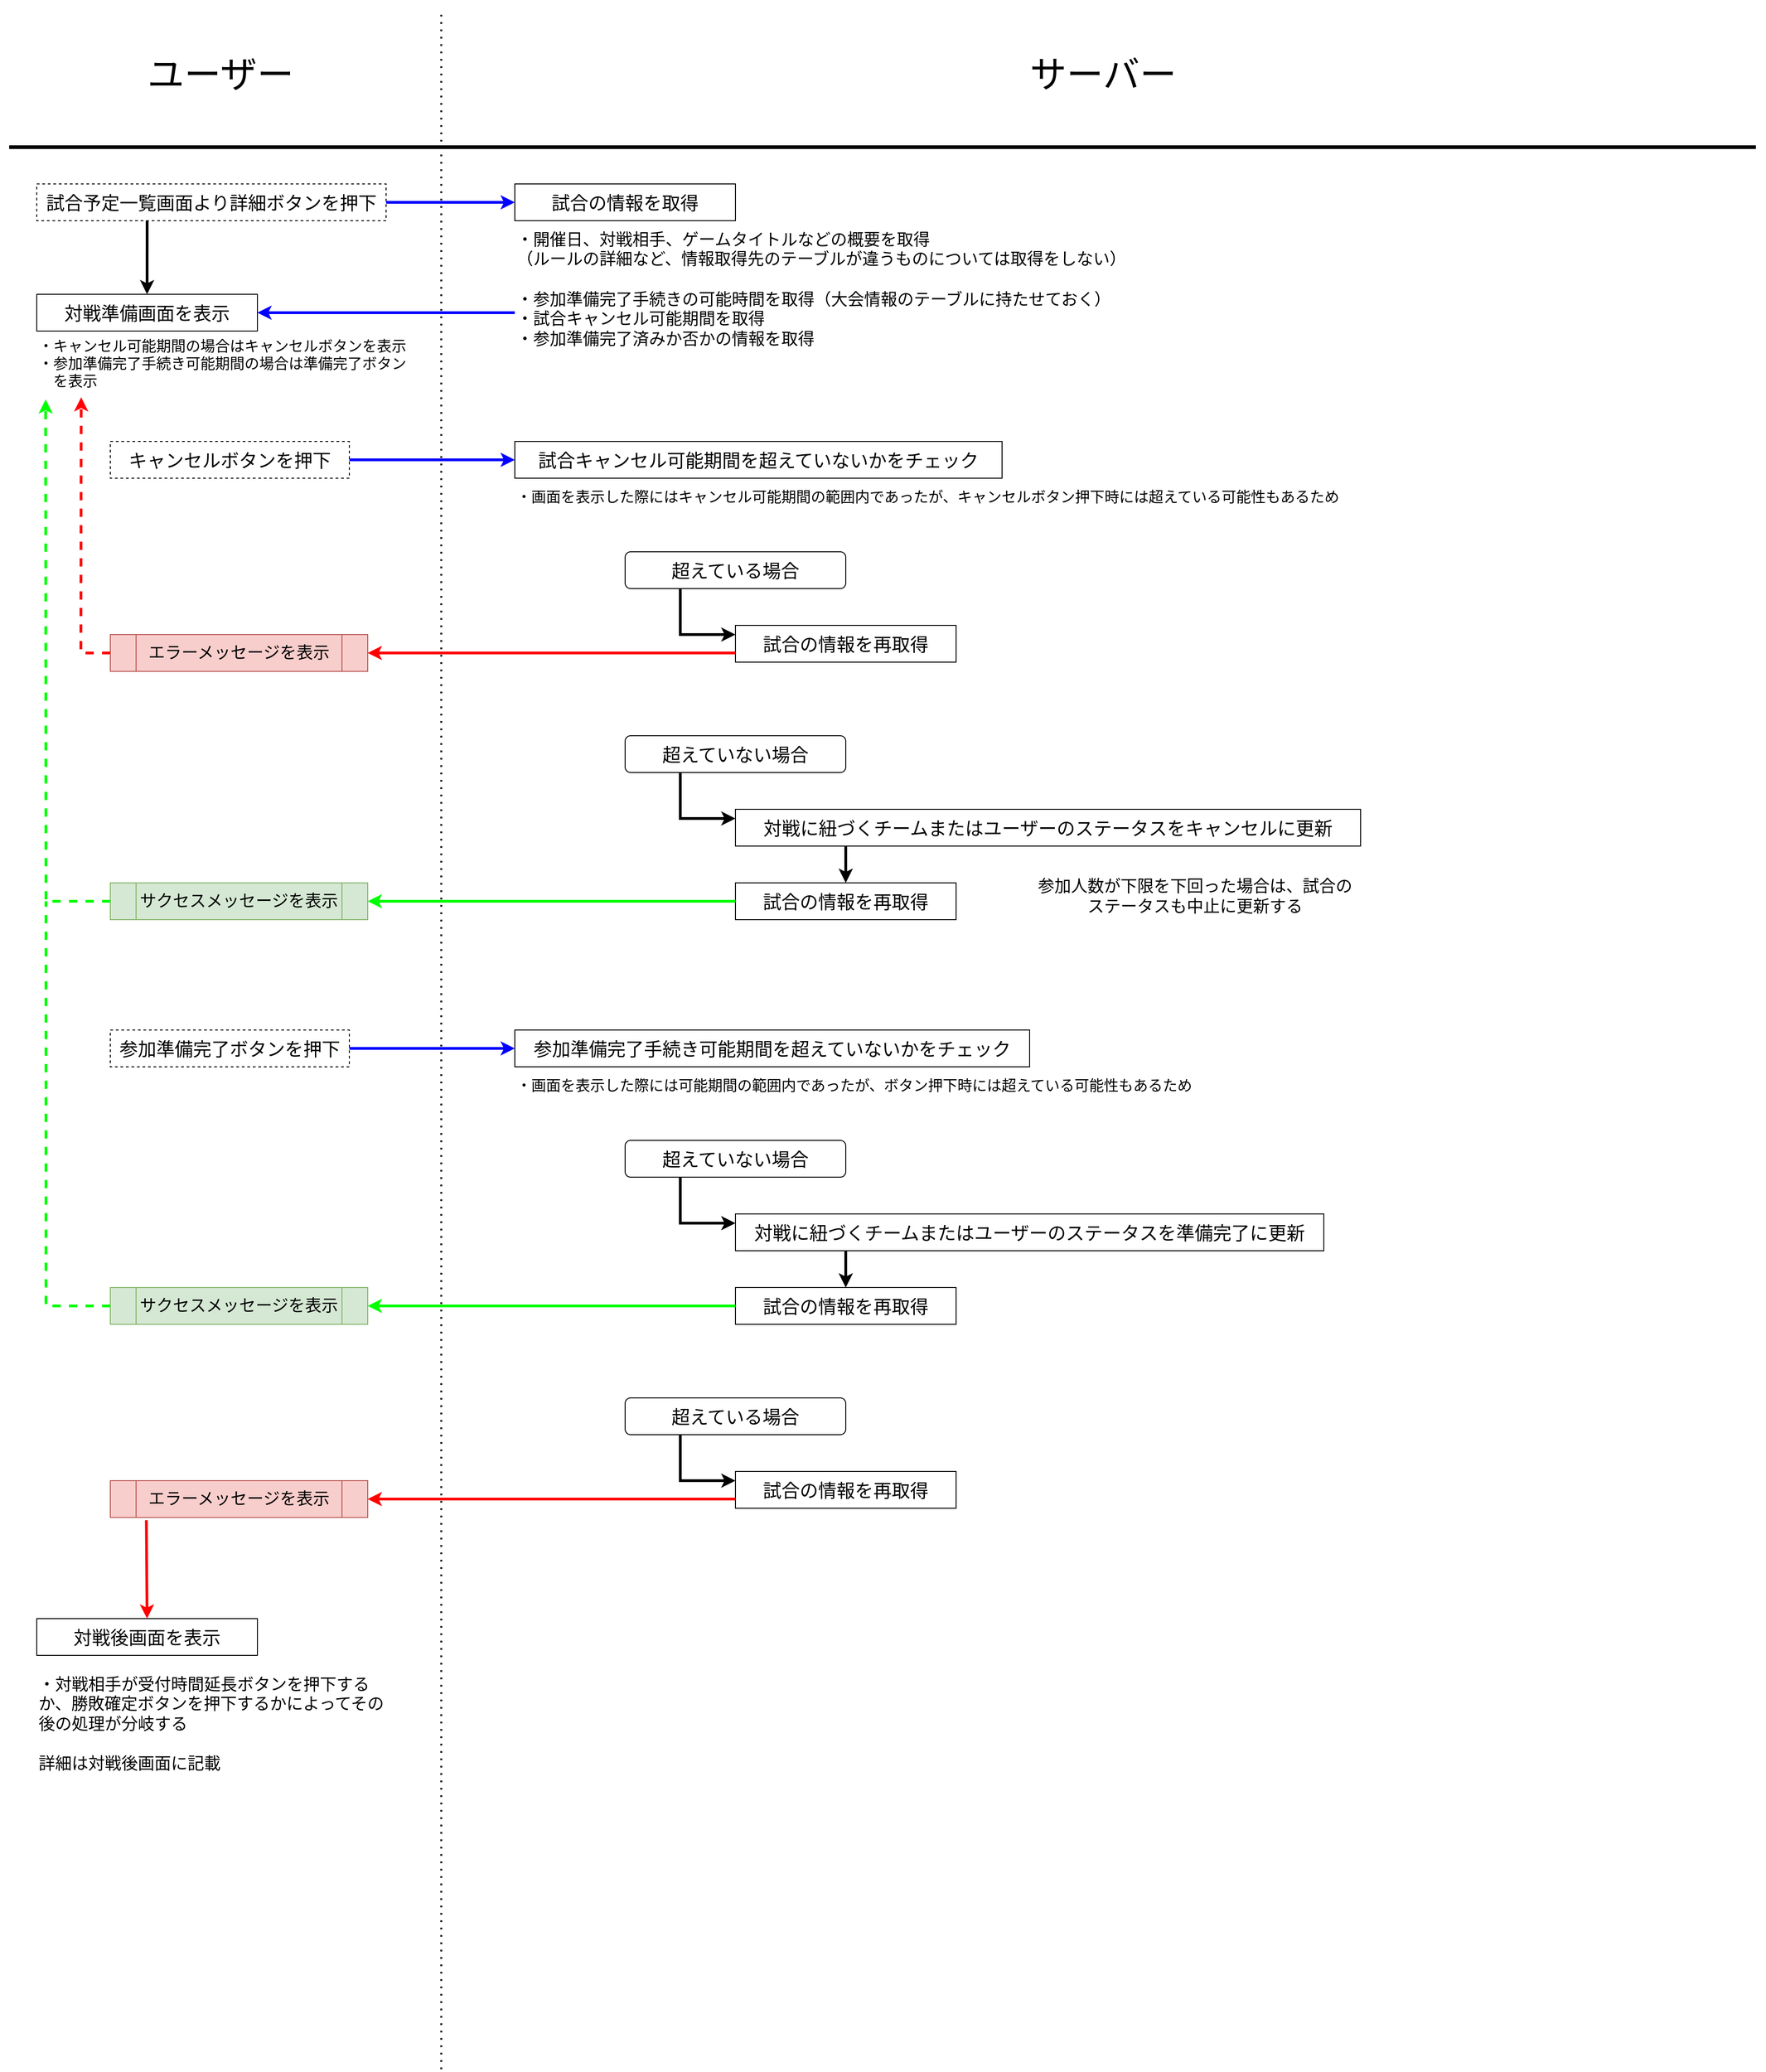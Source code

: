 <mxfile version="20.2.3" type="device"><diagram name="対戦前の参加準備" id="1UEimCJ06rVjTFFncBrc"><mxGraphModel dx="976" dy="635" grid="1" gridSize="10" guides="1" tooltips="1" connect="1" arrows="1" fold="1" page="1" pageScale="1" pageWidth="1920" pageHeight="1200" background="none" math="0" shadow="0"><root><mxCell id="irrqL4z2XPsDJClaLvtr-0"/><mxCell id="irrqL4z2XPsDJClaLvtr-1" parent="irrqL4z2XPsDJClaLvtr-0"/><mxCell id="irrqL4z2XPsDJClaLvtr-2" value="" style="endArrow=none;html=1;rounded=0;strokeWidth=4;" parent="irrqL4z2XPsDJClaLvtr-1" edge="1"><mxGeometry width="50" height="50" relative="1" as="geometry"><mxPoint x="10" y="160" as="sourcePoint"/><mxPoint x="1910" y="160" as="targetPoint"/></mxGeometry></mxCell><mxCell id="irrqL4z2XPsDJClaLvtr-3" value="" style="endArrow=none;dashed=1;html=1;dashPattern=1 3;strokeWidth=2;rounded=0;" parent="irrqL4z2XPsDJClaLvtr-1" edge="1"><mxGeometry width="50" height="50" relative="1" as="geometry"><mxPoint x="480" y="2250" as="sourcePoint"/><mxPoint x="480" y="10" as="targetPoint"/></mxGeometry></mxCell><mxCell id="irrqL4z2XPsDJClaLvtr-4" value="ユーザー" style="text;html=1;strokeColor=none;fillColor=none;align=center;verticalAlign=middle;whiteSpace=wrap;rounded=0;fontSize=40;" parent="irrqL4z2XPsDJClaLvtr-1" vertex="1"><mxGeometry width="480" height="160" as="geometry"/></mxCell><mxCell id="irrqL4z2XPsDJClaLvtr-5" value="サーバー" style="text;html=1;strokeColor=none;fillColor=none;align=center;verticalAlign=middle;whiteSpace=wrap;rounded=0;fontSize=40;" parent="irrqL4z2XPsDJClaLvtr-1" vertex="1"><mxGeometry x="480" width="1440" height="160" as="geometry"/></mxCell><mxCell id="15qTFJkBDRJvAFaSvA17-1" value="試合予定一覧画面より詳細ボタンを押下" style="rounded=0;whiteSpace=wrap;html=1;dashed=1;fontSize=20;" parent="irrqL4z2XPsDJClaLvtr-1" vertex="1"><mxGeometry x="40" y="200" width="380" height="40" as="geometry"/></mxCell><mxCell id="15qTFJkBDRJvAFaSvA17-2" value="" style="endArrow=classic;html=1;rounded=0;fontSize=20;strokeWidth=3;strokeColor=#0000FF;" parent="irrqL4z2XPsDJClaLvtr-1" edge="1"><mxGeometry width="50" height="50" relative="1" as="geometry"><mxPoint x="420" y="220" as="sourcePoint"/><mxPoint x="560" y="220" as="targetPoint"/></mxGeometry></mxCell><mxCell id="15qTFJkBDRJvAFaSvA17-3" value="試合の情報を取得" style="rounded=0;whiteSpace=wrap;html=1;fontSize=20;" parent="irrqL4z2XPsDJClaLvtr-1" vertex="1"><mxGeometry x="560" y="200" width="240" height="40" as="geometry"/></mxCell><mxCell id="15qTFJkBDRJvAFaSvA17-4" value="・開催日、対戦相手、ゲームタイトルなどの概要を取得&lt;br&gt;（ルールの詳細など、情報取得先のテーブルが違うものについては取得をしない）&lt;br&gt;&lt;br&gt;・参加準備完了手続きの可能時間を取得（大会情報のテーブルに持たせておく）&lt;br&gt;・試合キャンセル可能期間を取得&lt;br&gt;・参加準備完了済みか否かの情報を取得" style="text;html=1;strokeColor=none;fillColor=none;align=left;verticalAlign=middle;whiteSpace=wrap;rounded=0;fontSize=18;" parent="irrqL4z2XPsDJClaLvtr-1" vertex="1"><mxGeometry x="560" y="300" width="840" height="30" as="geometry"/></mxCell><mxCell id="15qTFJkBDRJvAFaSvA17-6" value="対戦準備画面を表示" style="rounded=0;whiteSpace=wrap;html=1;fontSize=20;" parent="irrqL4z2XPsDJClaLvtr-1" vertex="1"><mxGeometry x="40" y="320" width="240" height="40" as="geometry"/></mxCell><mxCell id="15qTFJkBDRJvAFaSvA17-7" value="" style="endArrow=classic;html=1;rounded=0;fontSize=18;strokeColor=#0000FF;strokeWidth=3;entryX=1;entryY=0.5;entryDx=0;entryDy=0;" parent="irrqL4z2XPsDJClaLvtr-1" target="15qTFJkBDRJvAFaSvA17-6" edge="1"><mxGeometry width="50" height="50" relative="1" as="geometry"><mxPoint x="560" y="340" as="sourcePoint"/><mxPoint x="690" y="390" as="targetPoint"/></mxGeometry></mxCell><mxCell id="15qTFJkBDRJvAFaSvA17-8" value="" style="endArrow=classic;html=1;rounded=0;fontSize=18;strokeColor=#000000;strokeWidth=3;exitX=0.316;exitY=1;exitDx=0;exitDy=0;entryX=0.5;entryY=0;entryDx=0;entryDy=0;exitPerimeter=0;" parent="irrqL4z2XPsDJClaLvtr-1" source="15qTFJkBDRJvAFaSvA17-1" target="15qTFJkBDRJvAFaSvA17-6" edge="1"><mxGeometry width="50" height="50" relative="1" as="geometry"><mxPoint x="640" y="440" as="sourcePoint"/><mxPoint x="690" y="390" as="targetPoint"/></mxGeometry></mxCell><mxCell id="15qTFJkBDRJvAFaSvA17-11" value="・キャンセル可能期間の場合はキャンセルボタンを表示&lt;br&gt;・参加準備完了手続き可能期間の場合は準備完了ボタン&lt;br&gt;　を表示" style="text;html=1;strokeColor=none;fillColor=none;align=left;verticalAlign=middle;whiteSpace=wrap;rounded=0;fontSize=16;" parent="irrqL4z2XPsDJClaLvtr-1" vertex="1"><mxGeometry x="40" y="360" width="420" height="70" as="geometry"/></mxCell><mxCell id="15qTFJkBDRJvAFaSvA17-12" value="キャンセルボタンを押下" style="rounded=0;whiteSpace=wrap;html=1;dashed=1;fontSize=20;" parent="irrqL4z2XPsDJClaLvtr-1" vertex="1"><mxGeometry x="120" y="480" width="260" height="40" as="geometry"/></mxCell><mxCell id="15qTFJkBDRJvAFaSvA17-13" value="試合キャンセル可能期間を超えていないかをチェック" style="rounded=0;whiteSpace=wrap;html=1;fontSize=20;" parent="irrqL4z2XPsDJClaLvtr-1" vertex="1"><mxGeometry x="560" y="480" width="530" height="40" as="geometry"/></mxCell><mxCell id="DGAgbBjqg2IbwNLsTBvK-1" value="超えている場合" style="rounded=1;whiteSpace=wrap;html=1;fontSize=20;" parent="irrqL4z2XPsDJClaLvtr-1" vertex="1"><mxGeometry x="680" y="600" width="240" height="40" as="geometry"/></mxCell><mxCell id="DGAgbBjqg2IbwNLsTBvK-2" value="・画面を表示した際にはキャンセル可能期間の範囲内であったが、キャンセルボタン押下時には超えている可能性もあるため" style="text;html=1;strokeColor=none;fillColor=none;align=left;verticalAlign=middle;whiteSpace=wrap;rounded=0;fontSize=16;" parent="irrqL4z2XPsDJClaLvtr-1" vertex="1"><mxGeometry x="560" y="520" width="920" height="40" as="geometry"/></mxCell><mxCell id="DGAgbBjqg2IbwNLsTBvK-3" value="試合の情報を再取得" style="rounded=0;whiteSpace=wrap;html=1;fontSize=20;" parent="irrqL4z2XPsDJClaLvtr-1" vertex="1"><mxGeometry x="800" y="680" width="240" height="40" as="geometry"/></mxCell><mxCell id="DGAgbBjqg2IbwNLsTBvK-4" value="" style="endArrow=classic;html=1;rounded=0;fontSize=20;strokeWidth=3;strokeColor=#0000FF;exitX=1;exitY=0.5;exitDx=0;exitDy=0;entryX=0;entryY=0.5;entryDx=0;entryDy=0;" parent="irrqL4z2XPsDJClaLvtr-1" source="15qTFJkBDRJvAFaSvA17-12" target="15qTFJkBDRJvAFaSvA17-13" edge="1"><mxGeometry width="50" height="50" relative="1" as="geometry"><mxPoint x="570" y="600" as="sourcePoint"/><mxPoint x="620" y="550" as="targetPoint"/></mxGeometry></mxCell><mxCell id="DGAgbBjqg2IbwNLsTBvK-5" value="" style="endArrow=classic;html=1;rounded=0;fontSize=20;strokeColor=#000000;strokeWidth=3;entryX=0;entryY=0.25;entryDx=0;entryDy=0;exitX=0.25;exitY=1;exitDx=0;exitDy=0;" parent="irrqL4z2XPsDJClaLvtr-1" source="DGAgbBjqg2IbwNLsTBvK-1" target="DGAgbBjqg2IbwNLsTBvK-3" edge="1"><mxGeometry width="50" height="50" relative="1" as="geometry"><mxPoint x="570" y="600" as="sourcePoint"/><mxPoint x="620" y="550" as="targetPoint"/><Array as="points"><mxPoint x="740" y="690"/></Array></mxGeometry></mxCell><mxCell id="DGAgbBjqg2IbwNLsTBvK-6" value="エラーメッセージを表示" style="shape=process;whiteSpace=wrap;html=1;backgroundOutline=1;fontSize=18;fillColor=#f8cecc;strokeColor=#b85450;" parent="irrqL4z2XPsDJClaLvtr-1" vertex="1"><mxGeometry x="120" y="690" width="280" height="40" as="geometry"/></mxCell><mxCell id="DGAgbBjqg2IbwNLsTBvK-7" value="サクセスメッセージを表示" style="shape=process;whiteSpace=wrap;html=1;backgroundOutline=1;fontSize=18;fillColor=#d5e8d4;strokeColor=#82b366;" parent="irrqL4z2XPsDJClaLvtr-1" vertex="1"><mxGeometry x="120" y="960" width="280" height="40" as="geometry"/></mxCell><mxCell id="DGAgbBjqg2IbwNLsTBvK-8" value="" style="endArrow=classic;html=1;rounded=0;fontSize=18;strokeColor=#FF0000;strokeWidth=3;exitX=0;exitY=0.75;exitDx=0;exitDy=0;entryX=1;entryY=0.5;entryDx=0;entryDy=0;" parent="irrqL4z2XPsDJClaLvtr-1" source="DGAgbBjqg2IbwNLsTBvK-3" target="DGAgbBjqg2IbwNLsTBvK-6" edge="1"><mxGeometry width="50" height="50" relative="1" as="geometry"><mxPoint x="580" y="750" as="sourcePoint"/><mxPoint x="410" y="710" as="targetPoint"/></mxGeometry></mxCell><mxCell id="DGAgbBjqg2IbwNLsTBvK-9" value="" style="endArrow=classic;html=1;rounded=0;fontSize=18;strokeColor=#FF0000;strokeWidth=3;exitX=0;exitY=0.5;exitDx=0;exitDy=0;entryX=0.115;entryY=1.028;entryDx=0;entryDy=0;entryPerimeter=0;dashed=1;" parent="irrqL4z2XPsDJClaLvtr-1" source="DGAgbBjqg2IbwNLsTBvK-6" target="15qTFJkBDRJvAFaSvA17-11" edge="1"><mxGeometry width="50" height="50" relative="1" as="geometry"><mxPoint x="480" y="600" as="sourcePoint"/><mxPoint x="530" y="550" as="targetPoint"/><Array as="points"><mxPoint x="88" y="710"/></Array></mxGeometry></mxCell><mxCell id="DGAgbBjqg2IbwNLsTBvK-10" value="超えていない場合" style="rounded=1;whiteSpace=wrap;html=1;fontSize=20;" parent="irrqL4z2XPsDJClaLvtr-1" vertex="1"><mxGeometry x="680" y="800" width="240" height="40" as="geometry"/></mxCell><mxCell id="DGAgbBjqg2IbwNLsTBvK-12" value="" style="endArrow=classic;html=1;rounded=0;fontSize=20;strokeColor=#000000;strokeWidth=3;entryX=0;entryY=0.25;entryDx=0;entryDy=0;exitX=0.25;exitY=1;exitDx=0;exitDy=0;" parent="irrqL4z2XPsDJClaLvtr-1" edge="1"><mxGeometry width="50" height="50" relative="1" as="geometry"><mxPoint x="740" y="840" as="sourcePoint"/><mxPoint x="800" y="890" as="targetPoint"/><Array as="points"><mxPoint x="740" y="890"/></Array></mxGeometry></mxCell><mxCell id="DGAgbBjqg2IbwNLsTBvK-13" value="試合の情報を再取得" style="rounded=0;whiteSpace=wrap;html=1;fontSize=20;" parent="irrqL4z2XPsDJClaLvtr-1" vertex="1"><mxGeometry x="800" y="960" width="240" height="40" as="geometry"/></mxCell><mxCell id="DGAgbBjqg2IbwNLsTBvK-14" value="" style="endArrow=classic;html=1;rounded=0;fontSize=18;strokeColor=#000000;strokeWidth=3;entryX=0.5;entryY=0;entryDx=0;entryDy=0;" parent="irrqL4z2XPsDJClaLvtr-1" target="DGAgbBjqg2IbwNLsTBvK-13" edge="1"><mxGeometry width="50" height="50" relative="1" as="geometry"><mxPoint x="920" y="920" as="sourcePoint"/><mxPoint x="660" y="720" as="targetPoint"/></mxGeometry></mxCell><mxCell id="DGAgbBjqg2IbwNLsTBvK-15" value="" style="endArrow=classic;html=1;rounded=0;fontSize=18;strokeColor=#00FF00;strokeWidth=3;entryX=1;entryY=0.5;entryDx=0;entryDy=0;exitX=0;exitY=0.5;exitDx=0;exitDy=0;" parent="irrqL4z2XPsDJClaLvtr-1" source="DGAgbBjqg2IbwNLsTBvK-13" target="DGAgbBjqg2IbwNLsTBvK-7" edge="1"><mxGeometry width="50" height="50" relative="1" as="geometry"><mxPoint x="730" y="740" as="sourcePoint"/><mxPoint x="780" y="690" as="targetPoint"/></mxGeometry></mxCell><mxCell id="DGAgbBjqg2IbwNLsTBvK-16" value="" style="endArrow=classic;html=1;rounded=0;fontSize=18;strokeColor=#00FF00;strokeWidth=3;entryX=0.023;entryY=1.061;entryDx=0;entryDy=0;entryPerimeter=0;exitX=0;exitY=0.5;exitDx=0;exitDy=0;dashed=1;" parent="irrqL4z2XPsDJClaLvtr-1" source="DGAgbBjqg2IbwNLsTBvK-7" target="15qTFJkBDRJvAFaSvA17-11" edge="1"><mxGeometry width="50" height="50" relative="1" as="geometry"><mxPoint x="460" y="820" as="sourcePoint"/><mxPoint x="510" y="770" as="targetPoint"/><Array as="points"><mxPoint x="50" y="980"/></Array></mxGeometry></mxCell><mxCell id="DGAgbBjqg2IbwNLsTBvK-17" value="参加準備完了ボタンを押下" style="rounded=0;whiteSpace=wrap;html=1;dashed=1;fontSize=20;" parent="irrqL4z2XPsDJClaLvtr-1" vertex="1"><mxGeometry x="120" y="1120" width="260" height="40" as="geometry"/></mxCell><mxCell id="DGAgbBjqg2IbwNLsTBvK-18" value="参加準備完了手続き可能期間を超えていないかをチェック" style="rounded=0;whiteSpace=wrap;html=1;fontSize=20;" parent="irrqL4z2XPsDJClaLvtr-1" vertex="1"><mxGeometry x="560" y="1120" width="560" height="40" as="geometry"/></mxCell><mxCell id="DGAgbBjqg2IbwNLsTBvK-19" value="・画面を表示した際には可能期間の範囲内であったが、ボタン押下時には超えている可能性もあるため" style="text;html=1;strokeColor=none;fillColor=none;align=left;verticalAlign=middle;whiteSpace=wrap;rounded=0;fontSize=16;" parent="irrqL4z2XPsDJClaLvtr-1" vertex="1"><mxGeometry x="560" y="1160" width="920" height="40" as="geometry"/></mxCell><mxCell id="DGAgbBjqg2IbwNLsTBvK-20" value="超えている場合" style="rounded=1;whiteSpace=wrap;html=1;fontSize=20;" parent="irrqL4z2XPsDJClaLvtr-1" vertex="1"><mxGeometry x="680" y="1520" width="240" height="40" as="geometry"/></mxCell><mxCell id="DGAgbBjqg2IbwNLsTBvK-21" value="試合の情報を再取得" style="rounded=0;whiteSpace=wrap;html=1;fontSize=20;" parent="irrqL4z2XPsDJClaLvtr-1" vertex="1"><mxGeometry x="800" y="1600" width="240" height="40" as="geometry"/></mxCell><mxCell id="DGAgbBjqg2IbwNLsTBvK-22" value="" style="endArrow=classic;html=1;rounded=0;fontSize=20;strokeColor=#000000;strokeWidth=3;entryX=0;entryY=0.25;entryDx=0;entryDy=0;exitX=0.25;exitY=1;exitDx=0;exitDy=0;" parent="irrqL4z2XPsDJClaLvtr-1" source="DGAgbBjqg2IbwNLsTBvK-20" target="DGAgbBjqg2IbwNLsTBvK-21" edge="1"><mxGeometry width="50" height="50" relative="1" as="geometry"><mxPoint x="570" y="1520" as="sourcePoint"/><mxPoint x="620" y="1470" as="targetPoint"/><Array as="points"><mxPoint x="740" y="1610"/></Array></mxGeometry></mxCell><mxCell id="DGAgbBjqg2IbwNLsTBvK-23" value="" style="endArrow=classic;html=1;rounded=0;fontSize=18;strokeColor=#FF0000;strokeWidth=3;exitX=0;exitY=0.75;exitDx=0;exitDy=0;entryX=1;entryY=0.5;entryDx=0;entryDy=0;" parent="irrqL4z2XPsDJClaLvtr-1" edge="1"><mxGeometry width="50" height="50" relative="1" as="geometry"><mxPoint x="800" y="1630" as="sourcePoint"/><mxPoint x="400" y="1630" as="targetPoint"/></mxGeometry></mxCell><mxCell id="DGAgbBjqg2IbwNLsTBvK-24" value="エラーメッセージを表示" style="shape=process;whiteSpace=wrap;html=1;backgroundOutline=1;fontSize=18;fillColor=#f8cecc;strokeColor=#b85450;" parent="irrqL4z2XPsDJClaLvtr-1" vertex="1"><mxGeometry x="120" y="1610" width="280" height="40" as="geometry"/></mxCell><mxCell id="DGAgbBjqg2IbwNLsTBvK-25" value="超えていない場合" style="rounded=1;whiteSpace=wrap;html=1;fontSize=20;" parent="irrqL4z2XPsDJClaLvtr-1" vertex="1"><mxGeometry x="680" y="1240" width="240" height="40" as="geometry"/></mxCell><mxCell id="DGAgbBjqg2IbwNLsTBvK-26" value="対戦に紐づくチームまたはユーザーのステータスを準備完了に更新" style="rounded=0;whiteSpace=wrap;html=1;fontSize=20;" parent="irrqL4z2XPsDJClaLvtr-1" vertex="1"><mxGeometry x="800" y="1320" width="640" height="40" as="geometry"/></mxCell><mxCell id="DGAgbBjqg2IbwNLsTBvK-27" value="" style="endArrow=classic;html=1;rounded=0;fontSize=20;strokeColor=#000000;strokeWidth=3;entryX=0;entryY=0.25;entryDx=0;entryDy=0;exitX=0.25;exitY=1;exitDx=0;exitDy=0;" parent="irrqL4z2XPsDJClaLvtr-1" edge="1"><mxGeometry width="50" height="50" relative="1" as="geometry"><mxPoint x="740" y="1280" as="sourcePoint"/><mxPoint x="800" y="1330" as="targetPoint"/><Array as="points"><mxPoint x="740" y="1330"/></Array></mxGeometry></mxCell><mxCell id="DGAgbBjqg2IbwNLsTBvK-28" value="試合の情報を再取得" style="rounded=0;whiteSpace=wrap;html=1;fontSize=20;" parent="irrqL4z2XPsDJClaLvtr-1" vertex="1"><mxGeometry x="800" y="1400" width="240" height="40" as="geometry"/></mxCell><mxCell id="DGAgbBjqg2IbwNLsTBvK-29" value="" style="endArrow=classic;html=1;rounded=0;fontSize=18;strokeColor=#000000;strokeWidth=3;entryX=0.5;entryY=0;entryDx=0;entryDy=0;" parent="irrqL4z2XPsDJClaLvtr-1" target="DGAgbBjqg2IbwNLsTBvK-28" edge="1"><mxGeometry width="50" height="50" relative="1" as="geometry"><mxPoint x="920" y="1360" as="sourcePoint"/><mxPoint x="660" y="1160" as="targetPoint"/></mxGeometry></mxCell><mxCell id="DGAgbBjqg2IbwNLsTBvK-30" value="" style="endArrow=classic;html=1;rounded=0;fontSize=18;strokeColor=#00FF00;strokeWidth=3;entryX=1;entryY=0.5;entryDx=0;entryDy=0;exitX=0;exitY=0.5;exitDx=0;exitDy=0;" parent="irrqL4z2XPsDJClaLvtr-1" source="DGAgbBjqg2IbwNLsTBvK-28" edge="1"><mxGeometry width="50" height="50" relative="1" as="geometry"><mxPoint x="730" y="1180" as="sourcePoint"/><mxPoint x="400" y="1420" as="targetPoint"/></mxGeometry></mxCell><mxCell id="DGAgbBjqg2IbwNLsTBvK-31" value="対戦に紐づくチームまたはユーザーのステータスをキャンセルに更新" style="rounded=0;whiteSpace=wrap;html=1;fontSize=20;" parent="irrqL4z2XPsDJClaLvtr-1" vertex="1"><mxGeometry x="800" y="880" width="680" height="40" as="geometry"/></mxCell><mxCell id="DGAgbBjqg2IbwNLsTBvK-32" value="参加人数が下限を下回った場合は、試合のステータスも中止に更新する" style="text;html=1;strokeColor=none;fillColor=none;align=center;verticalAlign=middle;whiteSpace=wrap;rounded=0;fontSize=18;" parent="irrqL4z2XPsDJClaLvtr-1" vertex="1"><mxGeometry x="1120" y="940" width="360" height="70" as="geometry"/></mxCell><mxCell id="DGAgbBjqg2IbwNLsTBvK-33" value="サクセスメッセージを表示" style="shape=process;whiteSpace=wrap;html=1;backgroundOutline=1;fontSize=18;fillColor=#d5e8d4;strokeColor=#82b366;" parent="irrqL4z2XPsDJClaLvtr-1" vertex="1"><mxGeometry x="120" y="1400" width="280" height="40" as="geometry"/></mxCell><mxCell id="DGAgbBjqg2IbwNLsTBvK-34" value="" style="endArrow=classic;html=1;rounded=0;fontSize=20;strokeWidth=3;strokeColor=#0000FF;exitX=1;exitY=0.5;exitDx=0;exitDy=0;entryX=0;entryY=0.5;entryDx=0;entryDy=0;" parent="irrqL4z2XPsDJClaLvtr-1" edge="1"><mxGeometry width="50" height="50" relative="1" as="geometry"><mxPoint x="380" y="1140" as="sourcePoint"/><mxPoint x="560" y="1140" as="targetPoint"/></mxGeometry></mxCell><mxCell id="DGAgbBjqg2IbwNLsTBvK-35" value="" style="endArrow=none;html=1;rounded=0;dashed=1;fontSize=18;strokeColor=#00FF00;strokeWidth=3;exitX=0;exitY=0.5;exitDx=0;exitDy=0;" parent="irrqL4z2XPsDJClaLvtr-1" source="DGAgbBjqg2IbwNLsTBvK-33" edge="1"><mxGeometry width="50" height="50" relative="1" as="geometry"><mxPoint x="810" y="1130" as="sourcePoint"/><mxPoint x="50" y="980" as="targetPoint"/><Array as="points"><mxPoint x="50" y="1420"/></Array></mxGeometry></mxCell><mxCell id="DGAgbBjqg2IbwNLsTBvK-36" value="対戦後画面を表示" style="rounded=0;whiteSpace=wrap;html=1;fontSize=20;" parent="irrqL4z2XPsDJClaLvtr-1" vertex="1"><mxGeometry x="40" y="1760" width="240" height="40" as="geometry"/></mxCell><mxCell id="DGAgbBjqg2IbwNLsTBvK-37" value="" style="endArrow=classic;html=1;rounded=0;fontSize=18;strokeColor=#FF0000;strokeWidth=3;entryX=0.5;entryY=0;entryDx=0;entryDy=0;exitX=0.14;exitY=1.075;exitDx=0;exitDy=0;exitPerimeter=0;" parent="irrqL4z2XPsDJClaLvtr-1" source="DGAgbBjqg2IbwNLsTBvK-24" target="DGAgbBjqg2IbwNLsTBvK-36" edge="1"><mxGeometry width="50" height="50" relative="1" as="geometry"><mxPoint x="810" y="1570" as="sourcePoint"/><mxPoint x="860" y="1520" as="targetPoint"/></mxGeometry></mxCell><mxCell id="DGAgbBjqg2IbwNLsTBvK-38" value="・対戦相手が受付時間延長ボタンを押下するか、勝敗確定ボタンを押下するかによってその後の処理が分岐する&lt;br&gt;&lt;br&gt;詳細は対戦後画面に記載" style="text;html=1;strokeColor=none;fillColor=none;align=left;verticalAlign=middle;whiteSpace=wrap;rounded=0;fontSize=18;" parent="irrqL4z2XPsDJClaLvtr-1" vertex="1"><mxGeometry x="40" y="1860" width="380" height="30" as="geometry"/></mxCell></root></mxGraphModel></diagram></mxfile>